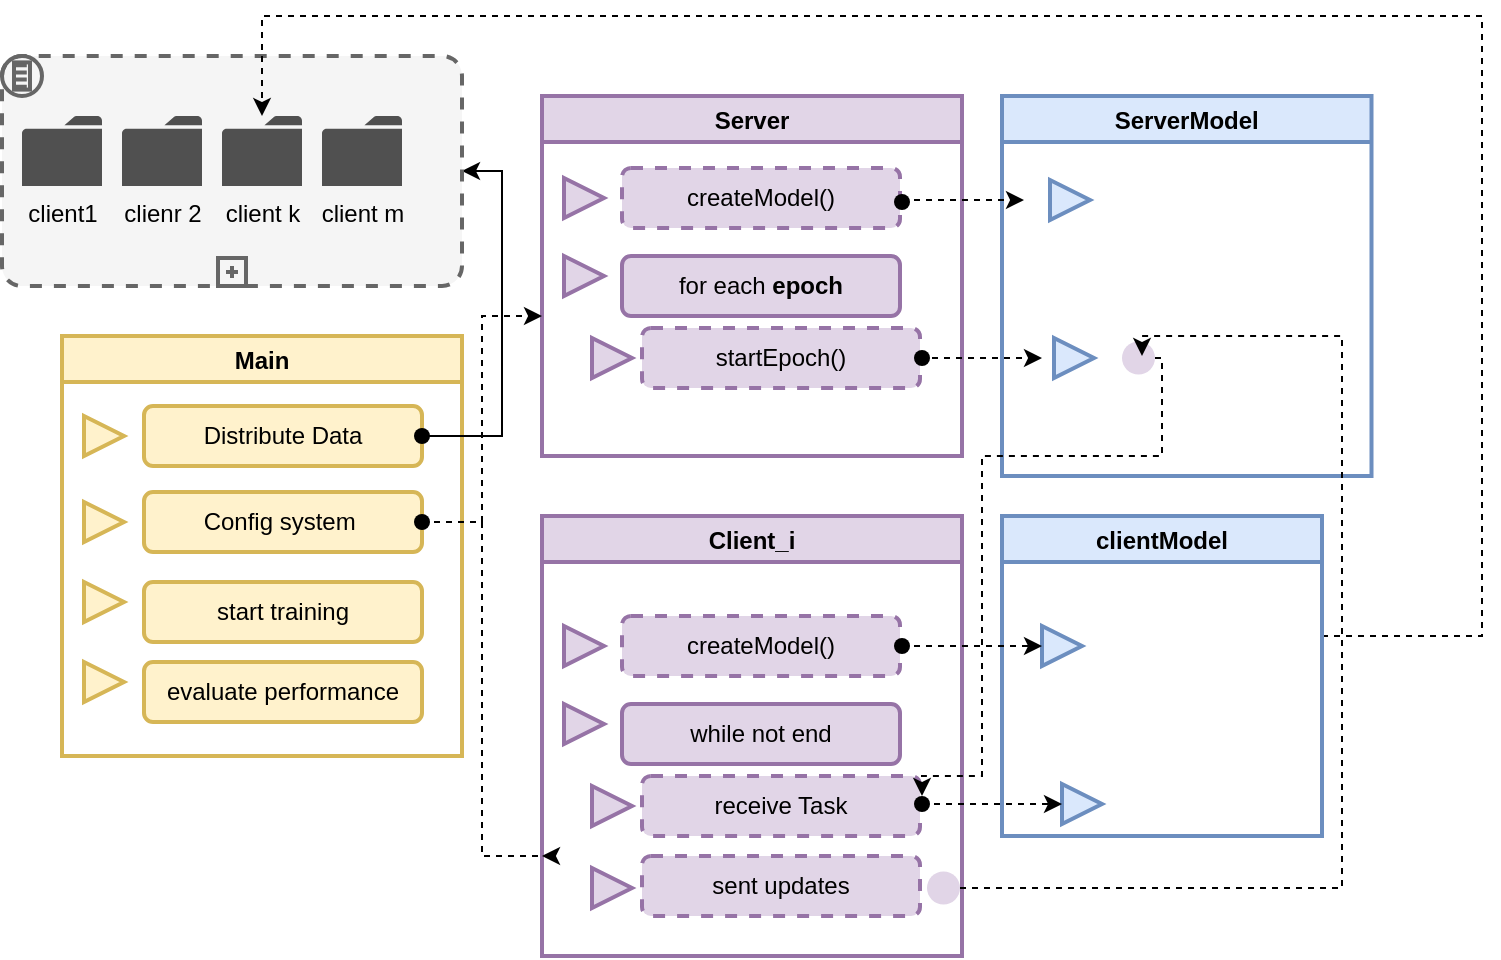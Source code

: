 <mxfile version="17.1.2" type="github">
  <diagram name="Page-1" id="5f0bae14-7c28-e335-631c-24af17079c00">
    <mxGraphModel dx="868" dy="1274" grid="1" gridSize="10" guides="1" tooltips="1" connect="1" arrows="1" fold="1" page="1" pageScale="1" pageWidth="1100" pageHeight="850" background="none" math="0" shadow="0">
      <root>
        <mxCell id="0" />
        <mxCell id="1" parent="0" />
        <mxCell id="U-ktRDvtVMJbWJF2N6Tt-1" value="Main" style="swimlane;fillColor=#fff2cc;strokeColor=#d6b656;strokeWidth=2;" parent="1" vertex="1">
          <mxGeometry x="160" y="-670" width="200" height="210" as="geometry" />
        </mxCell>
        <mxCell id="Rlsf4nvI7hZgjNQiWzl--10" value="" style="triangle;whiteSpace=wrap;html=1;strokeColor=#d6b656;strokeWidth=2;fillColor=#fff2cc;" vertex="1" parent="U-ktRDvtVMJbWJF2N6Tt-1">
          <mxGeometry x="11" y="40" width="20" height="20" as="geometry" />
        </mxCell>
        <mxCell id="Rlsf4nvI7hZgjNQiWzl--12" value="" style="triangle;whiteSpace=wrap;html=1;strokeColor=#d6b656;strokeWidth=2;fillColor=#fff2cc;" vertex="1" parent="U-ktRDvtVMJbWJF2N6Tt-1">
          <mxGeometry x="11" y="83" width="20" height="20" as="geometry" />
        </mxCell>
        <mxCell id="Rlsf4nvI7hZgjNQiWzl--13" value="" style="triangle;whiteSpace=wrap;html=1;strokeColor=#d6b656;strokeWidth=2;fillColor=#fff2cc;" vertex="1" parent="U-ktRDvtVMJbWJF2N6Tt-1">
          <mxGeometry x="11" y="123" width="20" height="20" as="geometry" />
        </mxCell>
        <mxCell id="Rlsf4nvI7hZgjNQiWzl--32" value="Distribute Data" style="rounded=1;whiteSpace=wrap;html=1;strokeColor=#d6b656;strokeWidth=2;fillColor=#fff2cc;" vertex="1" parent="U-ktRDvtVMJbWJF2N6Tt-1">
          <mxGeometry x="41" y="35" width="139" height="30" as="geometry" />
        </mxCell>
        <mxCell id="Rlsf4nvI7hZgjNQiWzl--37" value="" style="shape=waypoint;sketch=0;fillStyle=solid;size=6;pointerEvents=1;points=[];fillColor=none;resizable=0;rotatable=0;perimeter=centerPerimeter;snapToPoint=1;strokeColor=#;strokeWidth=2;" vertex="1" parent="U-ktRDvtVMJbWJF2N6Tt-1">
          <mxGeometry x="160" y="30" width="40" height="40" as="geometry" />
        </mxCell>
        <mxCell id="Rlsf4nvI7hZgjNQiWzl--48" value="Config system&amp;nbsp;&lt;span style=&quot;color: rgba(0 , 0 , 0 , 0) ; font-family: monospace ; font-size: 0px&quot;&gt;%3CmxGraphModel%3E%3Croot%3E%3CmxCell%20id%3D%220%22%2F%3E%3CmxCell%20id%3D%221%22%20parent%3D%220%22%2F%3E%3CmxCell%20id%3D%222%22%20value%3D%22Distribute%20Data%22%20style%3D%22rounded%3D1%3BwhiteSpace%3Dwrap%3Bhtml%3D1%3BstrokeColor%3D%23d6b656%3BstrokeWidth%3D2%3BfillColor%3D%23fff2cc%3B%22%20vertex%3D%221%22%20parent%3D%221%22%3E%3CmxGeometry%20x%3D%22201%22%20y%3D%22-635%22%20width%3D%22139%22%20height%3D%2230%22%20as%3D%22geometry%22%2F%3E%3C%2FmxCell%3E%3C%2Froot%3E%3C%2FmxGraphModel%3E&lt;/span&gt;" style="rounded=1;whiteSpace=wrap;html=1;strokeColor=#d6b656;strokeWidth=2;fillColor=#fff2cc;" vertex="1" parent="U-ktRDvtVMJbWJF2N6Tt-1">
          <mxGeometry x="41" y="78" width="139" height="30" as="geometry" />
        </mxCell>
        <mxCell id="Rlsf4nvI7hZgjNQiWzl--49" value="start training" style="rounded=1;whiteSpace=wrap;html=1;strokeColor=#d6b656;strokeWidth=2;fillColor=#fff2cc;" vertex="1" parent="U-ktRDvtVMJbWJF2N6Tt-1">
          <mxGeometry x="41" y="123" width="139" height="30" as="geometry" />
        </mxCell>
        <mxCell id="Rlsf4nvI7hZgjNQiWzl--50" value="" style="triangle;whiteSpace=wrap;html=1;strokeColor=#d6b656;strokeWidth=2;fillColor=#fff2cc;" vertex="1" parent="U-ktRDvtVMJbWJF2N6Tt-1">
          <mxGeometry x="11" y="163" width="20" height="20" as="geometry" />
        </mxCell>
        <mxCell id="Rlsf4nvI7hZgjNQiWzl--51" value="evaluate performance" style="rounded=1;whiteSpace=wrap;html=1;strokeColor=#d6b656;strokeWidth=2;fillColor=#fff2cc;" vertex="1" parent="U-ktRDvtVMJbWJF2N6Tt-1">
          <mxGeometry x="41" y="163" width="139" height="30" as="geometry" />
        </mxCell>
        <mxCell id="Rlsf4nvI7hZgjNQiWzl--54" value="" style="shape=waypoint;sketch=0;fillStyle=solid;size=6;pointerEvents=1;points=[];fillColor=none;resizable=0;rotatable=0;perimeter=centerPerimeter;snapToPoint=1;strokeColor=#;strokeWidth=2;" vertex="1" parent="U-ktRDvtVMJbWJF2N6Tt-1">
          <mxGeometry x="160" y="73" width="40" height="40" as="geometry" />
        </mxCell>
        <mxCell id="U-ktRDvtVMJbWJF2N6Tt-2" value="Client_i" style="swimlane;fillColor=#e1d5e7;strokeColor=#9673a6;strokeWidth=2;" parent="1" vertex="1">
          <mxGeometry x="400" y="-580" width="210" height="220" as="geometry" />
        </mxCell>
        <mxCell id="Rlsf4nvI7hZgjNQiWzl--74" value="" style="triangle;whiteSpace=wrap;html=1;strokeColor=#9673a6;strokeWidth=2;fillColor=#e1d5e7;" vertex="1" parent="U-ktRDvtVMJbWJF2N6Tt-2">
          <mxGeometry x="11" y="94" width="20" height="20" as="geometry" />
        </mxCell>
        <mxCell id="Rlsf4nvI7hZgjNQiWzl--75" value="" style="triangle;whiteSpace=wrap;html=1;strokeColor=#9673a6;strokeWidth=2;fillColor=#e1d5e7;" vertex="1" parent="U-ktRDvtVMJbWJF2N6Tt-2">
          <mxGeometry x="11" y="55" width="20" height="20" as="geometry" />
        </mxCell>
        <mxCell id="Rlsf4nvI7hZgjNQiWzl--76" value="" style="triangle;whiteSpace=wrap;html=1;strokeColor=#9673a6;strokeWidth=2;fillColor=#e1d5e7;" vertex="1" parent="U-ktRDvtVMJbWJF2N6Tt-2">
          <mxGeometry x="25" y="135" width="20" height="20" as="geometry" />
        </mxCell>
        <mxCell id="Rlsf4nvI7hZgjNQiWzl--77" value="createModel()" style="rounded=1;whiteSpace=wrap;html=1;strokeColor=#9673a6;strokeWidth=2;fillColor=#e1d5e7;dashed=1;" vertex="1" parent="U-ktRDvtVMJbWJF2N6Tt-2">
          <mxGeometry x="40" y="50" width="139" height="30" as="geometry" />
        </mxCell>
        <mxCell id="Rlsf4nvI7hZgjNQiWzl--78" value="while not end" style="rounded=1;whiteSpace=wrap;html=1;strokeColor=#9673a6;strokeWidth=2;fillColor=#e1d5e7;" vertex="1" parent="U-ktRDvtVMJbWJF2N6Tt-2">
          <mxGeometry x="40" y="94" width="139" height="30" as="geometry" />
        </mxCell>
        <mxCell id="Rlsf4nvI7hZgjNQiWzl--79" value="receive Task" style="rounded=1;whiteSpace=wrap;html=1;strokeColor=#9673a6;strokeWidth=2;fillColor=#e1d5e7;dashed=1;" vertex="1" parent="U-ktRDvtVMJbWJF2N6Tt-2">
          <mxGeometry x="50" y="130" width="139" height="30" as="geometry" />
        </mxCell>
        <mxCell id="Rlsf4nvI7hZgjNQiWzl--87" value="" style="shape=waypoint;sketch=0;fillStyle=solid;size=6;pointerEvents=1;points=[];fillColor=none;resizable=0;rotatable=0;perimeter=centerPerimeter;snapToPoint=1;strokeColor=#;strokeWidth=2;" vertex="1" parent="U-ktRDvtVMJbWJF2N6Tt-2">
          <mxGeometry x="160" y="45" width="40" height="40" as="geometry" />
        </mxCell>
        <mxCell id="Rlsf4nvI7hZgjNQiWzl--94" value="" style="shape=waypoint;sketch=0;fillStyle=solid;size=6;pointerEvents=1;points=[];fillColor=none;resizable=0;rotatable=0;perimeter=centerPerimeter;snapToPoint=1;strokeColor=#;strokeWidth=2;" vertex="1" parent="U-ktRDvtVMJbWJF2N6Tt-2">
          <mxGeometry x="170" y="124" width="40" height="40" as="geometry" />
        </mxCell>
        <mxCell id="Rlsf4nvI7hZgjNQiWzl--104" value="" style="triangle;whiteSpace=wrap;html=1;strokeColor=#9673a6;strokeWidth=2;fillColor=#e1d5e7;" vertex="1" parent="U-ktRDvtVMJbWJF2N6Tt-2">
          <mxGeometry x="25" y="176" width="20" height="20" as="geometry" />
        </mxCell>
        <mxCell id="Rlsf4nvI7hZgjNQiWzl--105" value="sent updates" style="rounded=1;whiteSpace=wrap;html=1;strokeColor=#9673a6;strokeWidth=2;fillColor=#e1d5e7;dashed=1;" vertex="1" parent="U-ktRDvtVMJbWJF2N6Tt-2">
          <mxGeometry x="50" y="170" width="139" height="30" as="geometry" />
        </mxCell>
        <mxCell id="Rlsf4nvI7hZgjNQiWzl--111" value="" style="ellipse;whiteSpace=wrap;html=1;aspect=fixed;dashed=1;strokeColor=#;strokeWidth=2;fillColor=#E1D5E7;direction=south;" vertex="1" parent="U-ktRDvtVMJbWJF2N6Tt-2">
          <mxGeometry x="192.5" y="177.75" width="16.5" height="16.5" as="geometry" />
        </mxCell>
        <mxCell id="U-ktRDvtVMJbWJF2N6Tt-3" value="Server" style="swimlane;fillColor=#e1d5e7;strokeColor=#9673a6;strokeWidth=2;" parent="1" vertex="1">
          <mxGeometry x="400" y="-790" width="210" height="180" as="geometry" />
        </mxCell>
        <mxCell id="Rlsf4nvI7hZgjNQiWzl--15" value="" style="triangle;whiteSpace=wrap;html=1;strokeColor=#9673a6;strokeWidth=2;fillColor=#e1d5e7;" vertex="1" parent="U-ktRDvtVMJbWJF2N6Tt-3">
          <mxGeometry x="11" y="80" width="20" height="20" as="geometry" />
        </mxCell>
        <mxCell id="Rlsf4nvI7hZgjNQiWzl--14" value="" style="triangle;whiteSpace=wrap;html=1;strokeColor=#9673a6;strokeWidth=2;fillColor=#e1d5e7;" vertex="1" parent="U-ktRDvtVMJbWJF2N6Tt-3">
          <mxGeometry x="11" y="41" width="20" height="20" as="geometry" />
        </mxCell>
        <mxCell id="Rlsf4nvI7hZgjNQiWzl--16" value="" style="triangle;whiteSpace=wrap;html=1;strokeColor=#9673a6;strokeWidth=2;fillColor=#e1d5e7;" vertex="1" parent="U-ktRDvtVMJbWJF2N6Tt-3">
          <mxGeometry x="25" y="121" width="20" height="20" as="geometry" />
        </mxCell>
        <mxCell id="Rlsf4nvI7hZgjNQiWzl--56" value="createModel()" style="rounded=1;whiteSpace=wrap;html=1;strokeColor=#9673a6;strokeWidth=2;fillColor=#e1d5e7;dashed=1;" vertex="1" parent="U-ktRDvtVMJbWJF2N6Tt-3">
          <mxGeometry x="40" y="36" width="139" height="30" as="geometry" />
        </mxCell>
        <mxCell id="Rlsf4nvI7hZgjNQiWzl--65" value="" style="shape=waypoint;sketch=0;fillStyle=solid;size=6;pointerEvents=1;points=[];fillColor=none;resizable=0;rotatable=0;perimeter=centerPerimeter;snapToPoint=1;strokeColor=#;strokeWidth=2;" vertex="1" parent="U-ktRDvtVMJbWJF2N6Tt-3">
          <mxGeometry x="160" y="33" width="40" height="40" as="geometry" />
        </mxCell>
        <mxCell id="Rlsf4nvI7hZgjNQiWzl--67" value="for each &lt;b&gt;epoch&lt;/b&gt;" style="rounded=1;whiteSpace=wrap;html=1;strokeColor=#9673a6;strokeWidth=2;fillColor=#e1d5e7;" vertex="1" parent="U-ktRDvtVMJbWJF2N6Tt-3">
          <mxGeometry x="40" y="80" width="139" height="30" as="geometry" />
        </mxCell>
        <mxCell id="Rlsf4nvI7hZgjNQiWzl--68" value="startEpoch()" style="rounded=1;whiteSpace=wrap;html=1;strokeColor=#9673a6;strokeWidth=2;fillColor=#e1d5e7;dashed=1;" vertex="1" parent="U-ktRDvtVMJbWJF2N6Tt-3">
          <mxGeometry x="50" y="116" width="139" height="30" as="geometry" />
        </mxCell>
        <mxCell id="Rlsf4nvI7hZgjNQiWzl--72" value="" style="shape=waypoint;sketch=0;fillStyle=solid;size=6;pointerEvents=1;points=[];fillColor=none;resizable=0;rotatable=0;perimeter=centerPerimeter;snapToPoint=1;strokeColor=#;strokeWidth=2;" vertex="1" parent="U-ktRDvtVMJbWJF2N6Tt-3">
          <mxGeometry x="170" y="111" width="40" height="40" as="geometry" />
        </mxCell>
        <mxCell id="U-ktRDvtVMJbWJF2N6Tt-4" value="ServerModel" style="swimlane;fillColor=#dae8fc;strokeColor=#6c8ebf;strokeWidth=2;" parent="1" vertex="1">
          <mxGeometry x="630" y="-790" width="184.75" height="190" as="geometry" />
        </mxCell>
        <mxCell id="Rlsf4nvI7hZgjNQiWzl--27" value="" style="triangle;whiteSpace=wrap;html=1;strokeColor=#6c8ebf;strokeWidth=2;fillColor=#dae8fc;" vertex="1" parent="U-ktRDvtVMJbWJF2N6Tt-4">
          <mxGeometry x="24" y="42" width="20" height="20" as="geometry" />
        </mxCell>
        <mxCell id="Rlsf4nvI7hZgjNQiWzl--28" value="" style="triangle;whiteSpace=wrap;html=1;strokeColor=#6c8ebf;strokeWidth=2;fillColor=#dae8fc;" vertex="1" parent="U-ktRDvtVMJbWJF2N6Tt-4">
          <mxGeometry x="26" y="121" width="20" height="20" as="geometry" />
        </mxCell>
        <mxCell id="Rlsf4nvI7hZgjNQiWzl--97" value="" style="ellipse;whiteSpace=wrap;html=1;aspect=fixed;dashed=1;strokeColor=#;strokeWidth=2;fillColor=#E1D5E7;direction=south;" vertex="1" parent="U-ktRDvtVMJbWJF2N6Tt-4">
          <mxGeometry x="60" y="122.75" width="16.5" height="16.5" as="geometry" />
        </mxCell>
        <mxCell id="Rlsf4nvI7hZgjNQiWzl--38" value="" style="edgeStyle=elbowEdgeStyle;elbow=vertical;endArrow=classic;html=1;rounded=0;exitX=0.475;exitY=0.575;exitDx=0;exitDy=0;exitPerimeter=0;" edge="1" parent="1" source="Rlsf4nvI7hZgjNQiWzl--37" target="Rlsf4nvI7hZgjNQiWzl--39">
          <mxGeometry width="50" height="50" relative="1" as="geometry">
            <mxPoint x="561" y="-510" as="sourcePoint" />
            <mxPoint x="371" y="-720" as="targetPoint" />
            <Array as="points">
              <mxPoint x="380" y="-650" />
              <mxPoint x="390" y="-640" />
              <mxPoint x="390" y="-620" />
              <mxPoint x="371" y="-710" />
              <mxPoint x="401" y="-620" />
              <mxPoint x="421" y="-620" />
              <mxPoint x="391" y="-630" />
            </Array>
          </mxGeometry>
        </mxCell>
        <mxCell id="Rlsf4nvI7hZgjNQiWzl--39" value="" style="points=[[0.25,0,0],[0.5,0,0],[0.75,0,0],[1,0.25,0],[1,0.5,0],[1,0.75,0],[0.75,1,0],[0.5,1,0],[0.25,1,0],[0,0.75,0],[0,0.5,0],[0,0.25,0]];shape=mxgraph.bpmn.task;whiteSpace=wrap;rectStyle=rounded;size=10;taskMarker=abstract;bpmnShapeType=subprocess;isLoopSub=1;outline=eventInt;symbol=conditional;strokeColor=#666666;strokeWidth=2;fillColor=#f5f5f5;fontColor=#333333;" vertex="1" parent="1">
          <mxGeometry x="130" y="-810" width="230" height="115" as="geometry" />
        </mxCell>
        <mxCell id="Rlsf4nvI7hZgjNQiWzl--42" value="client1" style="sketch=0;pointerEvents=1;shadow=0;dashed=0;html=1;strokeColor=none;fillColor=#505050;labelPosition=center;verticalLabelPosition=bottom;verticalAlign=top;outlineConnect=0;align=center;shape=mxgraph.office.concepts.folder;" vertex="1" parent="1">
          <mxGeometry x="140" y="-780" width="40" height="35" as="geometry" />
        </mxCell>
        <mxCell id="Rlsf4nvI7hZgjNQiWzl--43" value="clienr 2" style="sketch=0;pointerEvents=1;shadow=0;dashed=0;html=1;strokeColor=none;fillColor=#505050;labelPosition=center;verticalLabelPosition=bottom;verticalAlign=top;outlineConnect=0;align=center;shape=mxgraph.office.concepts.folder;" vertex="1" parent="1">
          <mxGeometry x="190" y="-780" width="40" height="35" as="geometry" />
        </mxCell>
        <mxCell id="Rlsf4nvI7hZgjNQiWzl--44" value="client k" style="sketch=0;pointerEvents=1;shadow=0;dashed=0;html=1;strokeColor=none;fillColor=#505050;labelPosition=center;verticalLabelPosition=bottom;verticalAlign=top;outlineConnect=0;align=center;shape=mxgraph.office.concepts.folder;" vertex="1" parent="1">
          <mxGeometry x="240" y="-780" width="40" height="35" as="geometry" />
        </mxCell>
        <mxCell id="Rlsf4nvI7hZgjNQiWzl--45" value="client m" style="sketch=0;pointerEvents=1;shadow=0;dashed=0;html=1;strokeColor=none;fillColor=#505050;labelPosition=center;verticalLabelPosition=bottom;verticalAlign=top;outlineConnect=0;align=center;shape=mxgraph.office.concepts.folder;" vertex="1" parent="1">
          <mxGeometry x="290" y="-780" width="40" height="35" as="geometry" />
        </mxCell>
        <mxCell id="Rlsf4nvI7hZgjNQiWzl--62" value="" style="edgeStyle=orthogonalEdgeStyle;rounded=0;orthogonalLoop=1;jettySize=auto;html=1;dashed=1;" edge="1" parent="1" source="Rlsf4nvI7hZgjNQiWzl--54">
          <mxGeometry relative="1" as="geometry">
            <mxPoint x="400" y="-410" as="targetPoint" />
            <Array as="points">
              <mxPoint x="370" y="-577" />
              <mxPoint x="370" y="-410" />
              <mxPoint x="401" y="-410" />
            </Array>
          </mxGeometry>
        </mxCell>
        <mxCell id="Rlsf4nvI7hZgjNQiWzl--63" value="" style="edgeStyle=orthogonalEdgeStyle;rounded=0;orthogonalLoop=1;jettySize=auto;html=1;dashed=1;" edge="1" parent="1" source="Rlsf4nvI7hZgjNQiWzl--54">
          <mxGeometry relative="1" as="geometry">
            <mxPoint x="400" y="-680" as="targetPoint" />
            <Array as="points">
              <mxPoint x="370" y="-577" />
              <mxPoint x="370" y="-680" />
            </Array>
          </mxGeometry>
        </mxCell>
        <mxCell id="Rlsf4nvI7hZgjNQiWzl--66" value="" style="edgeStyle=orthogonalEdgeStyle;rounded=0;orthogonalLoop=1;jettySize=auto;html=1;dashed=1;" edge="1" parent="1">
          <mxGeometry relative="1" as="geometry">
            <mxPoint x="580" y="-738" as="sourcePoint" />
            <mxPoint x="641" y="-738" as="targetPoint" />
          </mxGeometry>
        </mxCell>
        <mxCell id="Rlsf4nvI7hZgjNQiWzl--73" value="" style="edgeStyle=orthogonalEdgeStyle;rounded=0;orthogonalLoop=1;jettySize=auto;html=1;dashed=1;" edge="1" parent="1">
          <mxGeometry relative="1" as="geometry">
            <mxPoint x="589" y="-659" as="sourcePoint" />
            <mxPoint x="650" y="-659" as="targetPoint" />
          </mxGeometry>
        </mxCell>
        <mxCell id="Rlsf4nvI7hZgjNQiWzl--81" value="" style="edgeStyle=orthogonalEdgeStyle;rounded=0;orthogonalLoop=1;jettySize=auto;html=1;dashed=1;" edge="1" parent="1" target="Rlsf4nvI7hZgjNQiWzl--44">
          <mxGeometry relative="1" as="geometry">
            <mxPoint x="790" y="-520" as="sourcePoint" />
            <mxPoint x="980" y="-500" as="targetPoint" />
            <Array as="points">
              <mxPoint x="870" y="-520" />
              <mxPoint x="870" y="-830" />
              <mxPoint x="260" y="-830" />
            </Array>
          </mxGeometry>
        </mxCell>
        <mxCell id="Rlsf4nvI7hZgjNQiWzl--82" value="clientModel" style="swimlane;fillColor=#dae8fc;strokeColor=#6c8ebf;strokeWidth=2;" vertex="1" parent="1">
          <mxGeometry x="630" y="-580" width="160" height="160" as="geometry" />
        </mxCell>
        <mxCell id="Rlsf4nvI7hZgjNQiWzl--83" value="" style="triangle;whiteSpace=wrap;html=1;strokeColor=#6c8ebf;strokeWidth=2;fillColor=#dae8fc;" vertex="1" parent="Rlsf4nvI7hZgjNQiWzl--82">
          <mxGeometry x="20" y="55" width="20" height="20" as="geometry" />
        </mxCell>
        <mxCell id="Rlsf4nvI7hZgjNQiWzl--84" value="" style="triangle;whiteSpace=wrap;html=1;strokeColor=#6c8ebf;strokeWidth=2;fillColor=#dae8fc;" vertex="1" parent="Rlsf4nvI7hZgjNQiWzl--82">
          <mxGeometry x="30" y="134" width="20" height="20" as="geometry" />
        </mxCell>
        <mxCell id="Rlsf4nvI7hZgjNQiWzl--88" value="" style="edgeStyle=orthogonalEdgeStyle;rounded=0;orthogonalLoop=1;jettySize=auto;html=1;dashed=1;" edge="1" parent="1" source="Rlsf4nvI7hZgjNQiWzl--87" target="Rlsf4nvI7hZgjNQiWzl--83">
          <mxGeometry relative="1" as="geometry" />
        </mxCell>
        <mxCell id="Rlsf4nvI7hZgjNQiWzl--95" value="" style="edgeStyle=orthogonalEdgeStyle;rounded=0;orthogonalLoop=1;jettySize=auto;html=1;dashed=1;" edge="1" parent="1" source="Rlsf4nvI7hZgjNQiWzl--94" target="Rlsf4nvI7hZgjNQiWzl--84">
          <mxGeometry relative="1" as="geometry" />
        </mxCell>
        <mxCell id="Rlsf4nvI7hZgjNQiWzl--99" value="" style="edgeStyle=orthogonalEdgeStyle;rounded=0;orthogonalLoop=1;jettySize=auto;html=1;dashed=1;" edge="1" parent="1" source="Rlsf4nvI7hZgjNQiWzl--97">
          <mxGeometry relative="1" as="geometry">
            <mxPoint x="590" y="-440" as="targetPoint" />
            <Array as="points">
              <mxPoint x="710" y="-659" />
              <mxPoint x="710" y="-610" />
              <mxPoint x="620" y="-610" />
              <mxPoint x="620" y="-450" />
              <mxPoint x="590" y="-450" />
            </Array>
          </mxGeometry>
        </mxCell>
        <mxCell id="Rlsf4nvI7hZgjNQiWzl--112" value="" style="edgeStyle=orthogonalEdgeStyle;rounded=0;orthogonalLoop=1;jettySize=auto;html=1;dashed=1;" edge="1" parent="1" source="Rlsf4nvI7hZgjNQiWzl--111">
          <mxGeometry relative="1" as="geometry">
            <mxPoint x="700" y="-660" as="targetPoint" />
            <Array as="points">
              <mxPoint x="800" y="-394" />
              <mxPoint x="800" y="-670" />
            </Array>
          </mxGeometry>
        </mxCell>
      </root>
    </mxGraphModel>
  </diagram>
</mxfile>
